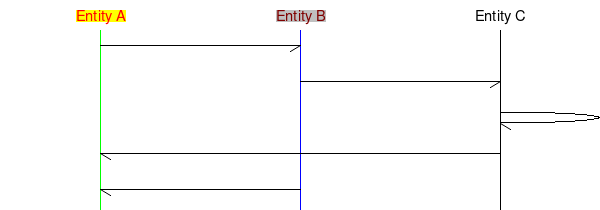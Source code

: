 msc {
	a[label="Entity A", linecolor="green", textcolor="red", textbgcolor="yellow"],
	 b[label="Entity B", linecolor="blue", textcolor="#800000", textbgcolor="#c0c0c0"],
	 c[label="Entity C"];
	 
	 a->b;
  	 b->c;
  	 c->c;
  	 a<-c;
  	 a<-b;
}